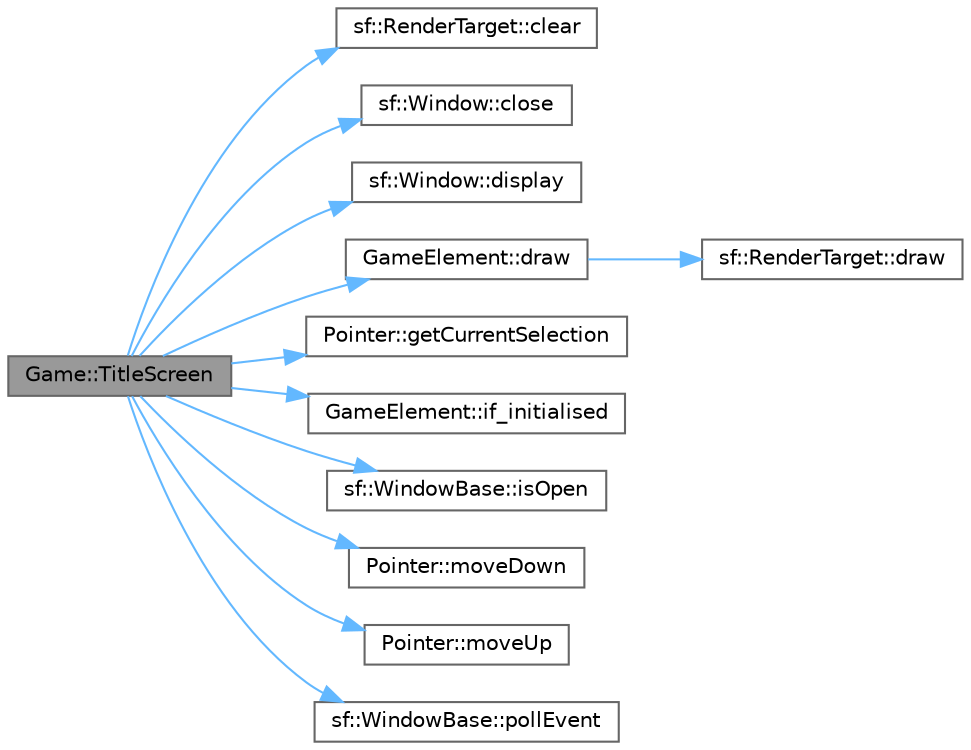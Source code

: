 digraph "Game::TitleScreen"
{
 // LATEX_PDF_SIZE
  bgcolor="transparent";
  edge [fontname=Helvetica,fontsize=10,labelfontname=Helvetica,labelfontsize=10];
  node [fontname=Helvetica,fontsize=10,shape=box,height=0.2,width=0.4];
  rankdir="LR";
  Node1 [id="Node000001",label="Game::TitleScreen",height=0.2,width=0.4,color="gray40", fillcolor="grey60", style="filled", fontcolor="black",tooltip="Displays the title screen."];
  Node1 -> Node2 [id="edge1_Node000001_Node000002",color="steelblue1",style="solid",tooltip=" "];
  Node2 [id="Node000002",label="sf::RenderTarget::clear",height=0.2,width=0.4,color="grey40", fillcolor="white", style="filled",URL="$classsf_1_1_render_target.html#a6bb6f0ba348f2b1e2f46114aeaf60f26",tooltip="Clear the entire target with a single color."];
  Node1 -> Node3 [id="edge2_Node000001_Node000003",color="steelblue1",style="solid",tooltip=" "];
  Node3 [id="Node000003",label="sf::Window::close",height=0.2,width=0.4,color="grey40", fillcolor="white", style="filled",URL="$classsf_1_1_window.html#a7355b916852af56cfe3cc00feed9f419",tooltip="Close the window and destroy all the attached resources."];
  Node1 -> Node4 [id="edge3_Node000001_Node000004",color="steelblue1",style="solid",tooltip=" "];
  Node4 [id="Node000004",label="sf::Window::display",height=0.2,width=0.4,color="grey40", fillcolor="white", style="filled",URL="$classsf_1_1_window.html#adabf839cb103ac96cfc82f781638772a",tooltip="Display on screen what has been rendered to the window so far."];
  Node1 -> Node5 [id="edge4_Node000001_Node000005",color="steelblue1",style="solid",tooltip=" "];
  Node5 [id="Node000005",label="GameElement::draw",height=0.2,width=0.4,color="grey40", fillcolor="white", style="filled",URL="$class_game_element.html#acf7f870e29984b676839b81d63c56762",tooltip="Draws the game element on the given window."];
  Node5 -> Node6 [id="edge5_Node000005_Node000006",color="steelblue1",style="solid",tooltip=" "];
  Node6 [id="Node000006",label="sf::RenderTarget::draw",height=0.2,width=0.4,color="grey40", fillcolor="white", style="filled",URL="$classsf_1_1_render_target.html#a12417a3bcc245c41d957b29583556f39",tooltip="Draw a drawable object to the render target."];
  Node1 -> Node7 [id="edge6_Node000001_Node000007",color="steelblue1",style="solid",tooltip=" "];
  Node7 [id="Node000007",label="Pointer::getCurrentSelection",height=0.2,width=0.4,color="grey40", fillcolor="white", style="filled",URL="$class_pointer.html#adb4b996d82cee7316b3a4a8c681a86b7",tooltip="Gets the current selection index."];
  Node1 -> Node8 [id="edge7_Node000001_Node000008",color="steelblue1",style="solid",tooltip=" "];
  Node8 [id="Node000008",label="GameElement::if_initialised",height=0.2,width=0.4,color="grey40", fillcolor="white", style="filled",URL="$class_game_element.html#a9fa5a70cf3951c093b6b57c11861abaa",tooltip="Checks if the game element is initialized."];
  Node1 -> Node9 [id="edge8_Node000001_Node000009",color="steelblue1",style="solid",tooltip=" "];
  Node9 [id="Node000009",label="sf::WindowBase::isOpen",height=0.2,width=0.4,color="grey40", fillcolor="white", style="filled",URL="$classsf_1_1_window_base.html#aa43559822564ef958dc664a90c57cba0",tooltip="Tell whether or not the window is open."];
  Node1 -> Node10 [id="edge9_Node000001_Node000010",color="steelblue1",style="solid",tooltip=" "];
  Node10 [id="Node000010",label="Pointer::moveDown",height=0.2,width=0.4,color="grey40", fillcolor="white", style="filled",URL="$class_pointer.html#a9a0931bf4d7dcfeb90f40aa72df3180e",tooltip="Moves the selection pointer down."];
  Node1 -> Node11 [id="edge10_Node000001_Node000011",color="steelblue1",style="solid",tooltip=" "];
  Node11 [id="Node000011",label="Pointer::moveUp",height=0.2,width=0.4,color="grey40", fillcolor="white", style="filled",URL="$class_pointer.html#ab16afa72b750203fcd91d5d60f478cb3",tooltip="Moves the selection pointer up."];
  Node1 -> Node12 [id="edge11_Node000001_Node000012",color="steelblue1",style="solid",tooltip=" "];
  Node12 [id="Node000012",label="sf::WindowBase::pollEvent",height=0.2,width=0.4,color="grey40", fillcolor="white", style="filled",URL="$classsf_1_1_window_base.html#a6a143de089c8716bd42c38c781268f7f",tooltip="Pop the event on top of the event queue, if any, and return it."];
}
